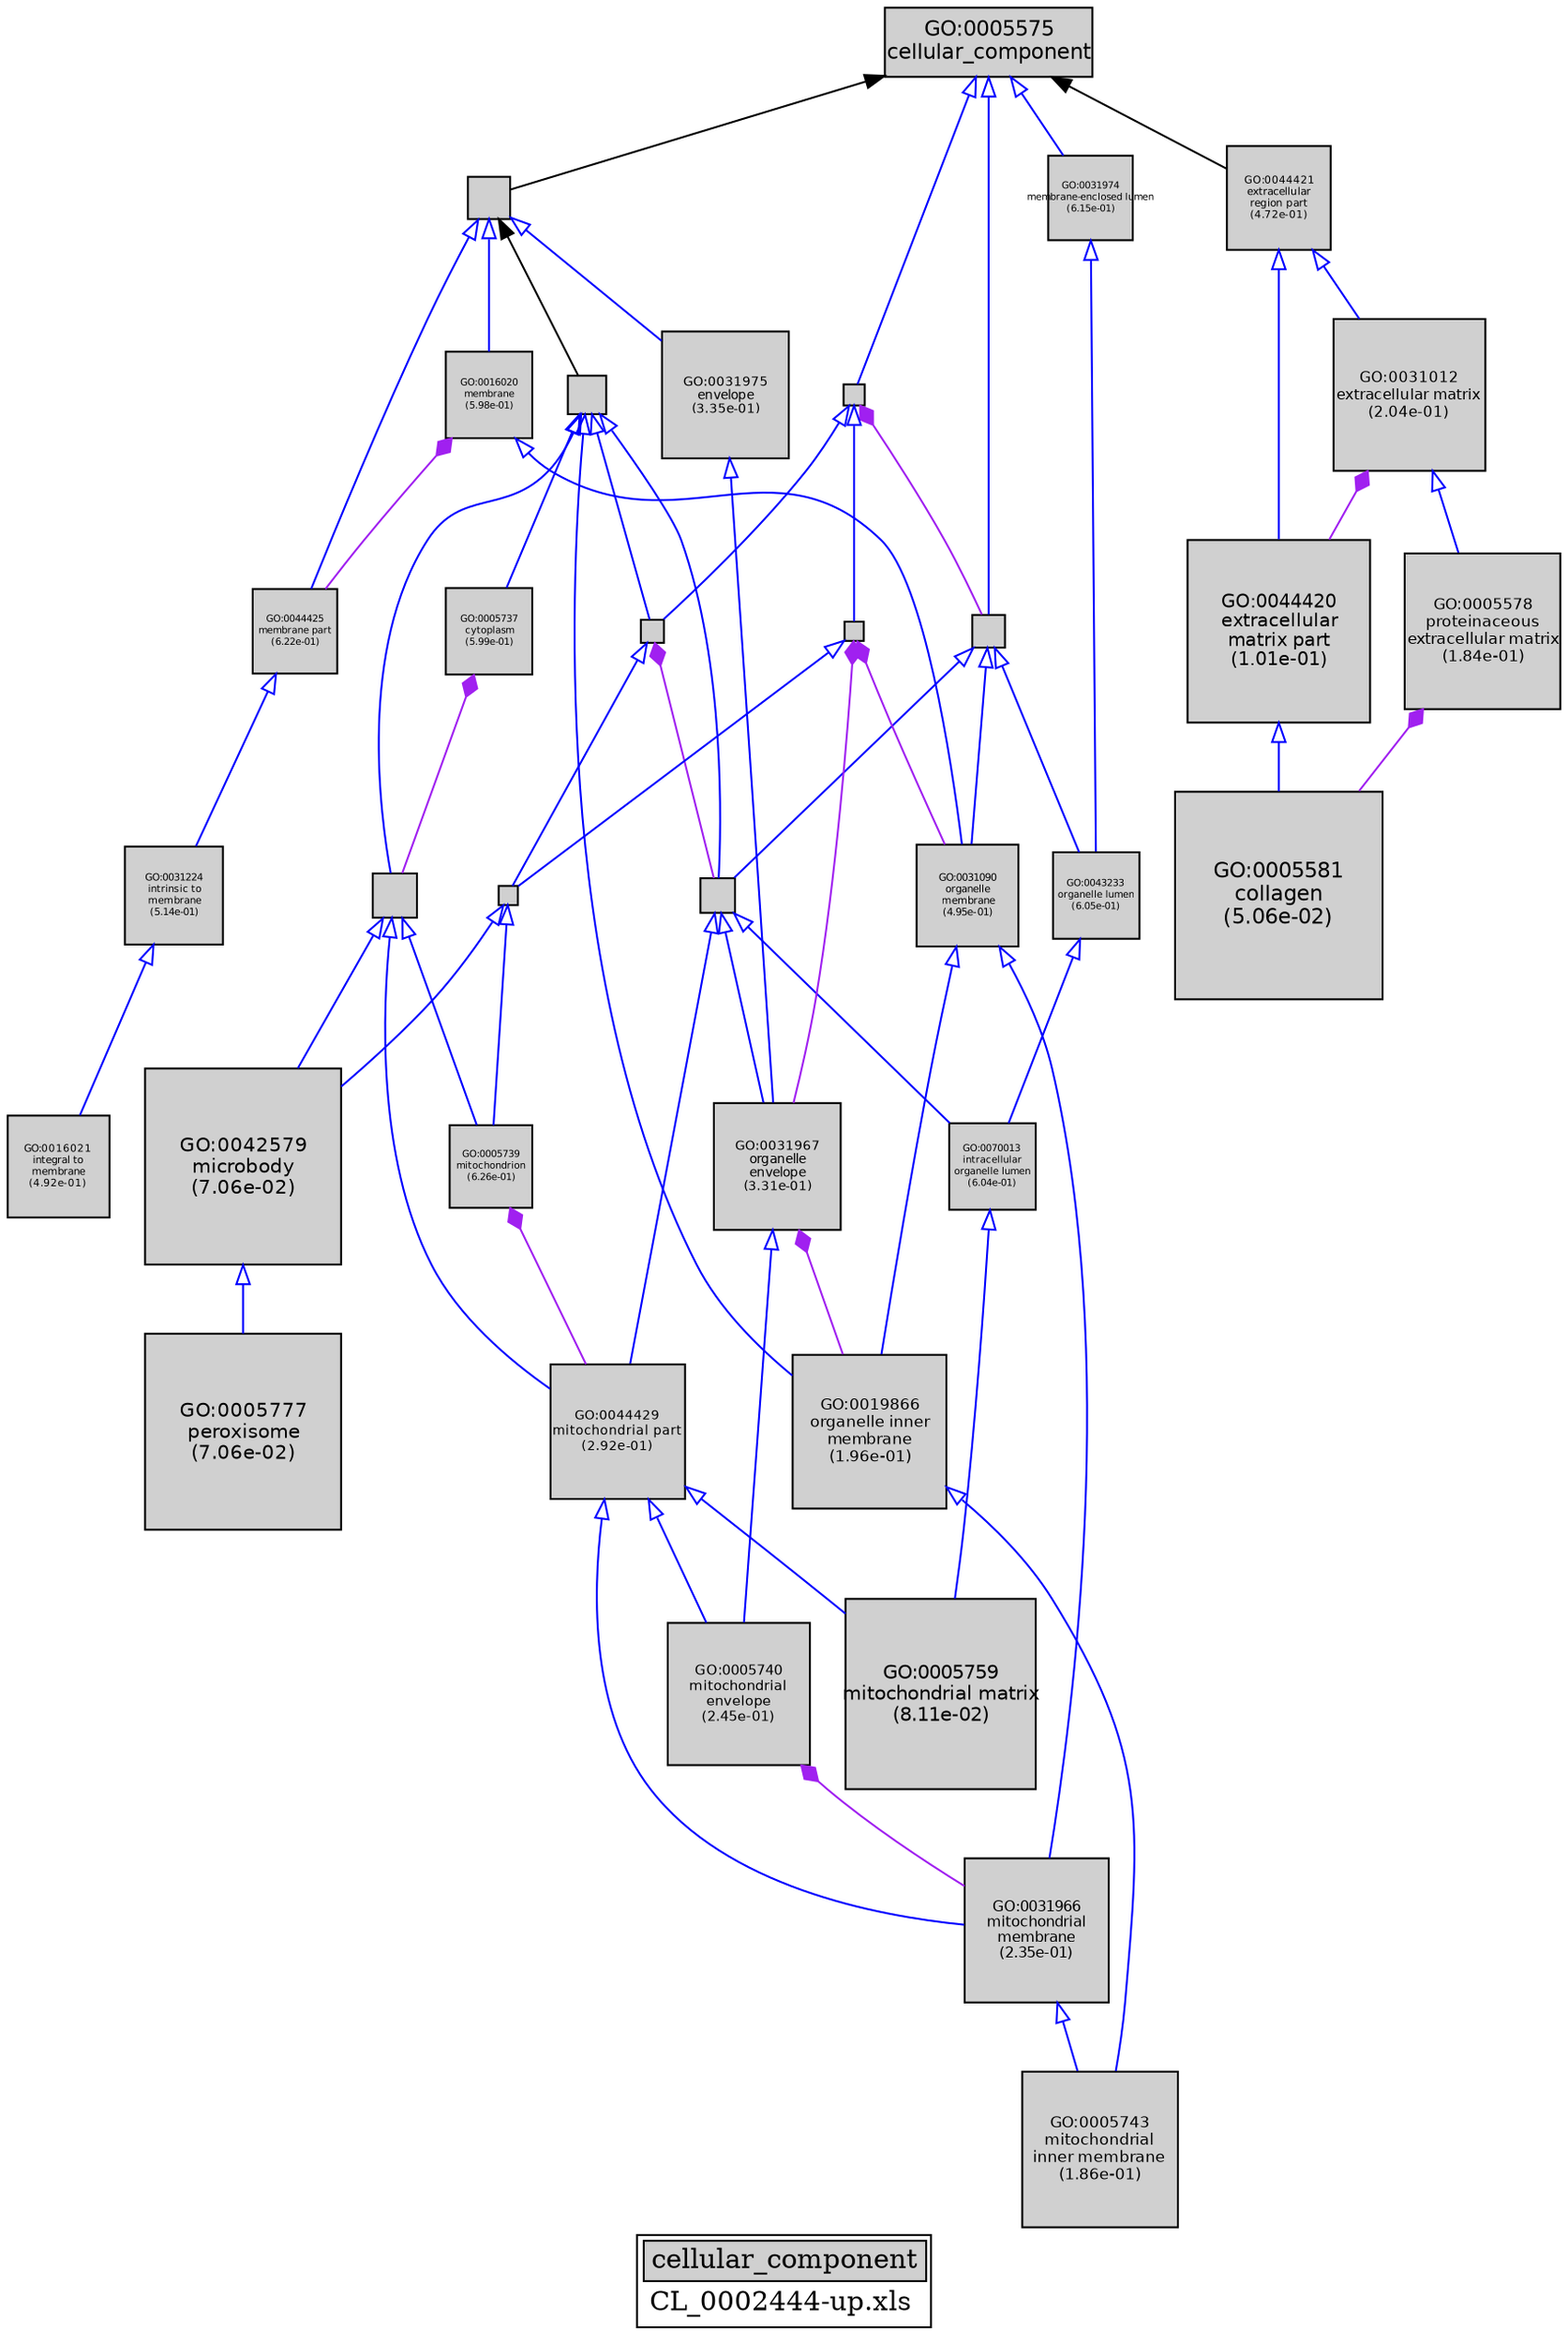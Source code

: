 digraph "cellular_component" {
graph [ bgcolor = "#FFFFFF", label = <<TABLE COLOR="black" BGCOLOR="white"><TR><TD COLSPAN="2" BGCOLOR="#D0D0D0"><FONT COLOR="black">cellular_component</FONT></TD></TR><TR><TD BORDER="0">CL_0002444-up.xls</TD></TR></TABLE>> ];
node [ fontname = "Helvetica" ];

subgraph "nodes" {

node [ style = "filled", fixedsize = "true", width = 1, shape = "box", fontsize = 9, fillcolor = "#D0D0D0", fontcolor = "black", color = "black" ];

"GO:0044420" [ URL = "#GO:0044420", label = <<TABLE BORDER="0"><TR><TD>GO:0044420<BR/>extracellular<BR/>matrix part<BR/>(1.01e-01)</TD></TR></TABLE>>, width = 1.31529652358, shape = "box", fontsize = 9.47013496978, height = 1.31529652358 ];
"GO:0005575" [ URL = "#GO:0005575", label = <<TABLE BORDER="0"><TR><TD>GO:0005575<BR/>cellular_component</TD></TR></TABLE>>, width = 1.5, shape = "box", fontsize = 10.8 ];
"GO:0031967" [ URL = "#GO:0031967", label = <<TABLE BORDER="0"><TR><TD>GO:0031967<BR/>organelle<BR/>envelope<BR/>(3.31e-01)</TD></TR></TABLE>>, width = 0.916786363103, shape = "box", fontsize = 6.60086181434, height = 0.916786363103 ];
"GO:0044422" [ URL = "#GO:0044422", label = "", width = 0.236978375367, shape = "box", height = 0.236978375367 ];
"GO:0005737" [ URL = "#GO:0005737", label = <<TABLE BORDER="0"><TR><TD>GO:0005737<BR/>cytoplasm<BR/>(5.99e-01)</TD></TR></TABLE>>, width = 0.62827587042, shape = "box", fontsize = 5.0, height = 0.62827587042 ];
"GO:0005740" [ URL = "#GO:0005740", label = <<TABLE BORDER="0"><TR><TD>GO:0005740<BR/>mitochondrial<BR/>envelope<BR/>(2.45e-01)</TD></TR></TABLE>>, width = 1.03181020836, shape = "box", fontsize = 7.42903350022, height = 1.03181020836 ];
"GO:0005739" [ URL = "#GO:0005739", label = <<TABLE BORDER="0"><TR><TD>GO:0005739<BR/>mitochondrion<BR/>(6.26e-01)</TD></TR></TABLE>>, width = 0.600931359306, shape = "box", fontsize = 5.0, height = 0.600931359306 ];
"GO:0044425" [ URL = "#GO:0044425", label = <<TABLE BORDER="0"><TR><TD>GO:0044425<BR/>membrane part<BR/>(6.22e-01)</TD></TR></TABLE>>, width = 0.605077389519, shape = "box", fontsize = 5.0, height = 0.605077389519 ];
"GO:0031975" [ URL = "#GO:0031975", label = <<TABLE BORDER="0"><TR><TD>GO:0031975<BR/>envelope<BR/>(3.35e-01)</TD></TR></TABLE>>, width = 0.911973046077, shape = "box", fontsize = 6.56620593175, height = 0.911973046077 ];
"GO:0044464" [ URL = "#GO:0044464", label = "", width = 0.311429158755, shape = "box", height = 0.311429158755 ];
"GO:0019866" [ URL = "#GO:0019866", label = <<TABLE BORDER="0"><TR><TD>GO:0019866<BR/>organelle inner<BR/>membrane<BR/>(1.96e-01)</TD></TR></TABLE>>, width = 1.11134295929, shape = "box", fontsize = 8.00166930687, height = 1.11134295929 ];
"GO:0016020" [ URL = "#GO:0016020", label = <<TABLE BORDER="0"><TR><TD>GO:0016020<BR/>membrane<BR/>(5.98e-01)</TD></TR></TABLE>>, width = 0.629679370761, shape = "box", fontsize = 5.0, height = 0.629679370761 ];
"GO:0043233" [ URL = "#GO:0043233", label = <<TABLE BORDER="0"><TR><TD>GO:0043233<BR/>organelle lumen<BR/>(6.05e-01)</TD></TR></TABLE>>, width = 0.622496105972, shape = "box", fontsize = 5.0, height = 0.622496105972 ];
"GO:0044446" [ URL = "#GO:0044446", label = "", width = 0.243658323132, shape = "box", height = 0.243658323132 ];
"GO:0005581" [ URL = "#GO:0005581", label = <<TABLE BORDER="0"><TR><TD>GO:0005581<BR/>collagen<BR/>(5.06e-02)</TD></TR></TABLE>>, width = 1.5, shape = "box", fontsize = 10.8, height = 1.5 ];
"GO:0070013" [ URL = "#GO:0070013", label = <<TABLE BORDER="0"><TR><TD>GO:0070013<BR/>intracellular<BR/>organelle lumen<BR/>(6.04e-01)</TD></TR></TABLE>>, width = 0.623576417088, shape = "box", fontsize = 5.0, height = 0.623576417088 ];
"GO:0031224" [ URL = "#GO:0031224", label = <<TABLE BORDER="0"><TR><TD>GO:0031224<BR/>intrinsic to<BR/>membrane<BR/>(5.14e-01)</TD></TR></TABLE>>, width = 0.713410407808, shape = "box", fontsize = 5.13655493622, height = 0.713410407808 ];
"GO:0042579" [ URL = "#GO:0042579", label = <<TABLE BORDER="0"><TR><TD>GO:0042579<BR/>microbody<BR/>(7.06e-02)</TD></TR></TABLE>>, width = 1.41399908973, shape = "box", fontsize = 10.180793446, height = 1.41399908973 ];
"GO:0044444" [ URL = "#GO:0044444", label = "", width = 0.324465122132, shape = "box", height = 0.324465122132 ];
"GO:0044429" [ URL = "#GO:0044429", label = <<TABLE BORDER="0"><TR><TD>GO:0044429<BR/>mitochondrial part<BR/>(2.92e-01)</TD></TR></TABLE>>, width = 0.965897780563, shape = "box", fontsize = 6.95446402005, height = 0.965897780563 ];
"GO:0031966" [ URL = "#GO:0031966", label = <<TABLE BORDER="0"><TR><TD>GO:0031966<BR/>mitochondrial<BR/>membrane<BR/>(2.35e-01)</TD></TR></TABLE>>, width = 1.0471870409, shape = "box", fontsize = 7.53974669451, height = 1.0471870409 ];
"GO:0005743" [ URL = "#GO:0005743", label = <<TABLE BORDER="0"><TR><TD>GO:0005743<BR/>mitochondrial<BR/>inner membrane<BR/>(1.86e-01)</TD></TR></TABLE>>, width = 1.12764512847, shape = "box", fontsize = 8.11904492496, height = 1.12764512847 ];
"GO:0043229" [ URL = "#GO:0043229", label = "", width = 0.160648328109, shape = "box", height = 0.160648328109 ];
"GO:0044424" [ URL = "#GO:0044424", label = "", width = 0.275018547698, shape = "box", height = 0.275018547698 ];
"GO:0016021" [ URL = "#GO:0016021", label = <<TABLE BORDER="0"><TR><TD>GO:0016021<BR/>integral to<BR/>membrane<BR/>(4.92e-01)</TD></TR></TABLE>>, width = 0.736837073359, shape = "box", fontsize = 5.30522692819, height = 0.736837073359 ];
"GO:0043231" [ URL = "#GO:0043231", label = "", width = 0.133608025059, shape = "box", height = 0.133608025059 ];
"GO:0031090" [ URL = "#GO:0031090", label = <<TABLE BORDER="0"><TR><TD>GO:0031090<BR/>organelle<BR/>membrane<BR/>(4.95e-01)</TD></TR></TABLE>>, width = 0.733224922302, shape = "box", fontsize = 5.27921944058, height = 0.733224922302 ];
"GO:0031974" [ URL = "#GO:0031974", label = <<TABLE BORDER="0"><TR><TD>GO:0031974<BR/>membrane-enclosed lumen<BR/>(6.15e-01)</TD></TR></TABLE>>, width = 0.611840493817, shape = "box", fontsize = 5.0, height = 0.611840493817 ];
"GO:0043227" [ URL = "#GO:0043227", label = "", width = 0.133125910881, shape = "box", height = 0.133125910881 ];
"GO:0005759" [ URL = "#GO:0005759", label = <<TABLE BORDER="0"><TR><TD>GO:0005759<BR/>mitochondrial matrix<BR/>(8.11e-02)</TD></TR></TABLE>>, width = 1.37685815494, shape = "box", fontsize = 9.91337871554, height = 1.37685815494 ];
"GO:0005578" [ URL = "#GO:0005578", label = <<TABLE BORDER="0"><TR><TD>GO:0005578<BR/>proteinaceous<BR/>extracellular matrix<BR/>(1.84e-01)</TD></TR></TABLE>>, width = 1.13136848792, shape = "box", fontsize = 8.14585311305, height = 1.13136848792 ];
"GO:0043226" [ URL = "#GO:0043226", label = "", width = 0.159393204213, shape = "box", height = 0.159393204213 ];
"GO:0044421" [ URL = "#GO:0044421", label = <<TABLE BORDER="0"><TR><TD>GO:0044421<BR/>extracellular<BR/>region part<BR/>(4.72e-01)</TD></TR></TABLE>>, width = 0.756870632038, shape = "box", fontsize = 5.44946855067, height = 0.756870632038 ];
"GO:0031012" [ URL = "#GO:0031012", label = <<TABLE BORDER="0"><TR><TD>GO:0031012<BR/>extracellular matrix<BR/>(2.04e-01)</TD></TR></TABLE>>, width = 1.09658079186, shape = "box", fontsize = 7.8953817014, height = 1.09658079186 ];
"GO:0005777" [ URL = "#GO:0005777", label = <<TABLE BORDER="0"><TR><TD>GO:0005777<BR/>peroxisome<BR/>(7.06e-02)</TD></TR></TABLE>>, width = 1.41399908973, shape = "box", fontsize = 10.180793446, height = 1.41399908973 ];
}
subgraph "edges" {


edge [ dir = "back", weight = 1 ];
subgraph "regulates" {


edge [ color = "cyan", arrowtail = "none" ];
subgraph "positive" {


edge [ color = "green", arrowtail = "vee" ];
}
subgraph "negative" {


edge [ color = "red", arrowtail = "tee" ];
}
}
subgraph "part_of" {


edge [ color = "purple", arrowtail = "diamond", weight = 2.5 ];
"GO:0031012" -> "GO:0044420";
"GO:0005739" -> "GO:0044429";
"GO:0016020" -> "GO:0044425";
"GO:0005578" -> "GO:0005581";
"GO:0043227" -> "GO:0031967";
"GO:0043229" -> "GO:0044446";
"GO:0031967" -> "GO:0019866";
"GO:0043227" -> "GO:0031090";
"GO:0005737" -> "GO:0044444";
"GO:0005740" -> "GO:0031966";
"GO:0043226" -> "GO:0044422";
}
subgraph "is_a" {


edge [ color = "blue", arrowtail = "empty", weight = 5.0 ];
"GO:0044424" -> "GO:0019866";
"GO:0044425" -> "GO:0031224";
"GO:0044446" -> "GO:0031967";
"GO:0031224" -> "GO:0016021";
"GO:0044446" -> "GO:0070013";
"GO:0044429" -> "GO:0005740";
"GO:0031967" -> "GO:0005740";
"GO:0043233" -> "GO:0070013";
"GO:0044444" -> "GO:0005739";
"GO:0044424" -> "GO:0043229";
"GO:0031090" -> "GO:0031966";
"GO:0044424" -> "GO:0005737";
"GO:0031966" -> "GO:0005743";
"GO:0005575" -> "GO:0031974";
"GO:0019866" -> "GO:0005743";
"GO:0043231" -> "GO:0042579";
"GO:0044421" -> "GO:0044420";
"GO:0044464" -> "GO:0031975";
"GO:0044444" -> "GO:0042579";
"GO:0044429" -> "GO:0005759";
"GO:0044446" -> "GO:0044429";
"GO:0044464" -> "GO:0016020";
"GO:0031975" -> "GO:0031967";
"GO:0044424" -> "GO:0044446";
"GO:0043226" -> "GO:0043229";
"GO:0044429" -> "GO:0031966";
"GO:0005575" -> "GO:0044422";
"GO:0031012" -> "GO:0005578";
"GO:0070013" -> "GO:0005759";
"GO:0042579" -> "GO:0005777";
"GO:0044420" -> "GO:0005581";
"GO:0043227" -> "GO:0043231";
"GO:0031974" -> "GO:0043233";
"GO:0043229" -> "GO:0043231";
"GO:0044422" -> "GO:0031090";
"GO:0044422" -> "GO:0044446";
"GO:0005575" -> "GO:0043226";
"GO:0043226" -> "GO:0043227";
"GO:0044464" -> "GO:0044425";
"GO:0044422" -> "GO:0043233";
"GO:0031090" -> "GO:0019866";
"GO:0044424" -> "GO:0044444";
"GO:0044421" -> "GO:0031012";
"GO:0043231" -> "GO:0005739";
"GO:0044444" -> "GO:0044429";
"GO:0016020" -> "GO:0031090";
}
"GO:0005575" -> "GO:0044421";
"GO:0005575" -> "GO:0044464";
"GO:0044464" -> "GO:0044424";
}
}
